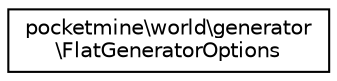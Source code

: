 digraph "Graphical Class Hierarchy"
{
 // INTERACTIVE_SVG=YES
 // LATEX_PDF_SIZE
  edge [fontname="Helvetica",fontsize="10",labelfontname="Helvetica",labelfontsize="10"];
  node [fontname="Helvetica",fontsize="10",shape=record];
  rankdir="LR";
  Node0 [label="pocketmine\\world\\generator\l\\FlatGeneratorOptions",height=0.2,width=0.4,color="black", fillcolor="white", style="filled",URL="$d9/de9/classpocketmine_1_1world_1_1generator_1_1_flat_generator_options.html",tooltip=" "];
}
